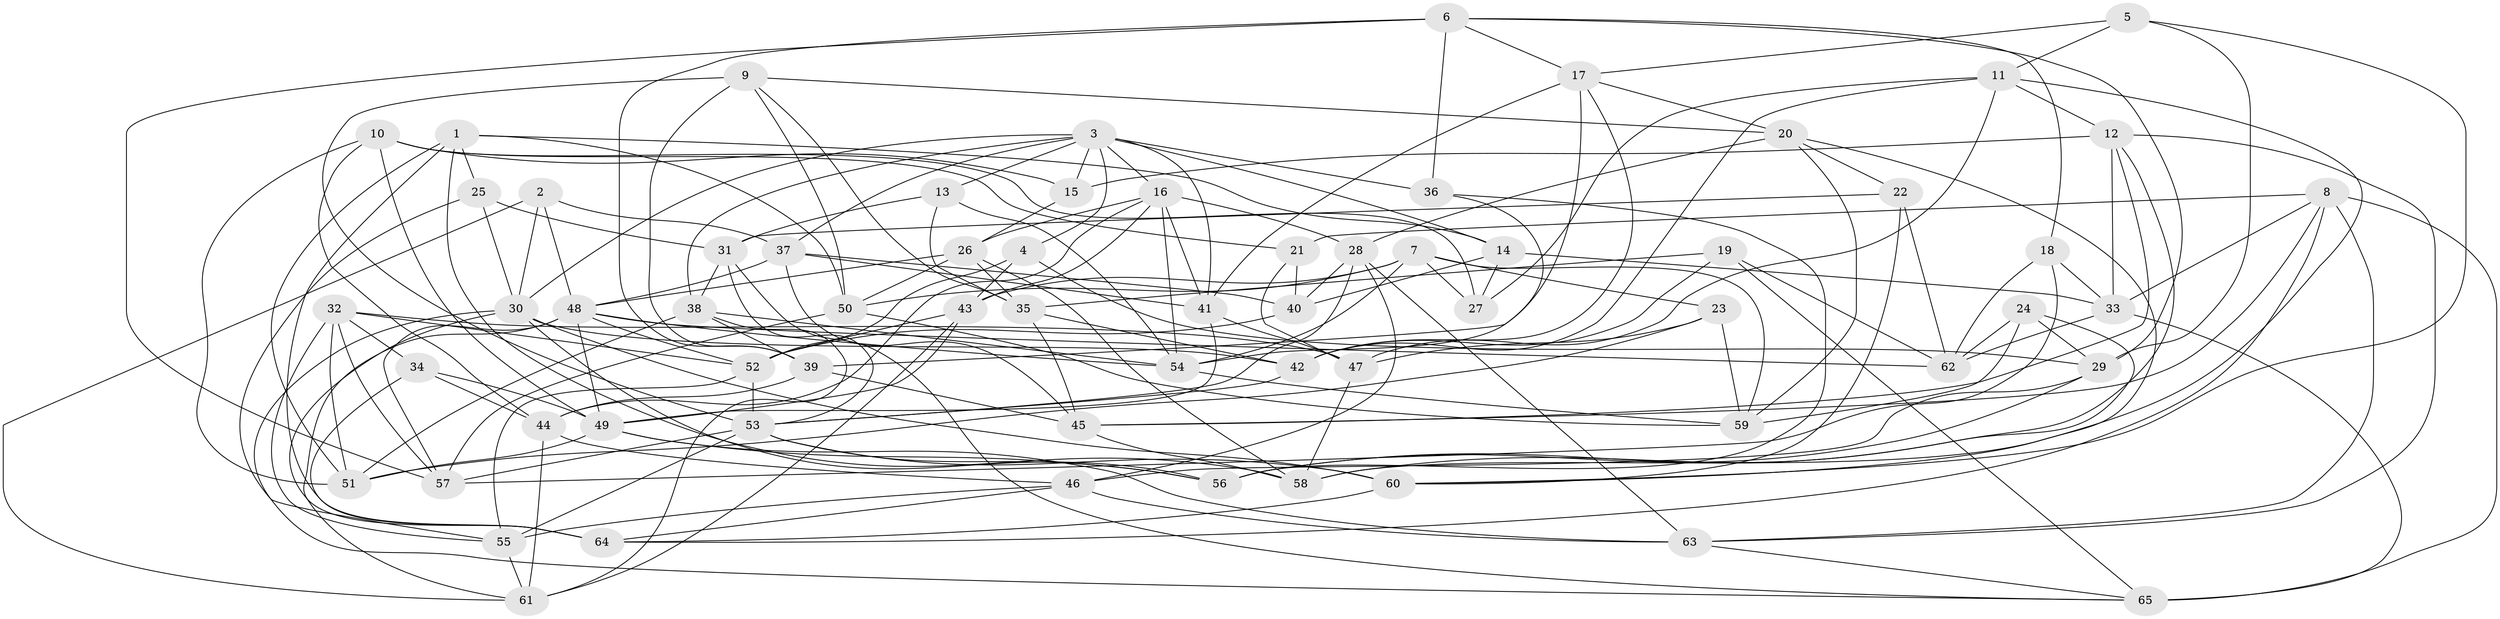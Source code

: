 // original degree distribution, {4: 1.0}
// Generated by graph-tools (version 1.1) at 2025/50/03/09/25 03:50:51]
// undirected, 65 vertices, 187 edges
graph export_dot {
graph [start="1"]
  node [color=gray90,style=filled];
  1;
  2;
  3;
  4;
  5;
  6;
  7;
  8;
  9;
  10;
  11;
  12;
  13;
  14;
  15;
  16;
  17;
  18;
  19;
  20;
  21;
  22;
  23;
  24;
  25;
  26;
  27;
  28;
  29;
  30;
  31;
  32;
  33;
  34;
  35;
  36;
  37;
  38;
  39;
  40;
  41;
  42;
  43;
  44;
  45;
  46;
  47;
  48;
  49;
  50;
  51;
  52;
  53;
  54;
  55;
  56;
  57;
  58;
  59;
  60;
  61;
  62;
  63;
  64;
  65;
  1 -- 14 [weight=1.0];
  1 -- 25 [weight=1.0];
  1 -- 50 [weight=1.0];
  1 -- 51 [weight=1.0];
  1 -- 58 [weight=1.0];
  1 -- 64 [weight=1.0];
  2 -- 30 [weight=1.0];
  2 -- 37 [weight=1.0];
  2 -- 48 [weight=1.0];
  2 -- 61 [weight=1.0];
  3 -- 4 [weight=1.0];
  3 -- 13 [weight=1.0];
  3 -- 14 [weight=1.0];
  3 -- 15 [weight=1.0];
  3 -- 16 [weight=1.0];
  3 -- 30 [weight=1.0];
  3 -- 36 [weight=1.0];
  3 -- 37 [weight=1.0];
  3 -- 38 [weight=1.0];
  3 -- 41 [weight=1.0];
  4 -- 29 [weight=1.0];
  4 -- 43 [weight=1.0];
  4 -- 52 [weight=1.0];
  5 -- 11 [weight=1.0];
  5 -- 17 [weight=1.0];
  5 -- 29 [weight=1.0];
  5 -- 60 [weight=1.0];
  6 -- 17 [weight=1.0];
  6 -- 18 [weight=1.0];
  6 -- 29 [weight=1.0];
  6 -- 36 [weight=1.0];
  6 -- 39 [weight=1.0];
  6 -- 57 [weight=1.0];
  7 -- 23 [weight=1.0];
  7 -- 27 [weight=1.0];
  7 -- 43 [weight=1.0];
  7 -- 50 [weight=1.0];
  7 -- 54 [weight=1.0];
  7 -- 59 [weight=1.0];
  8 -- 21 [weight=1.0];
  8 -- 33 [weight=1.0];
  8 -- 45 [weight=1.0];
  8 -- 63 [weight=1.0];
  8 -- 64 [weight=1.0];
  8 -- 65 [weight=1.0];
  9 -- 20 [weight=1.0];
  9 -- 35 [weight=1.0];
  9 -- 39 [weight=1.0];
  9 -- 50 [weight=1.0];
  9 -- 53 [weight=2.0];
  10 -- 15 [weight=1.0];
  10 -- 21 [weight=1.0];
  10 -- 27 [weight=1.0];
  10 -- 44 [weight=1.0];
  10 -- 49 [weight=1.0];
  10 -- 51 [weight=1.0];
  11 -- 12 [weight=1.0];
  11 -- 27 [weight=1.0];
  11 -- 42 [weight=1.0];
  11 -- 47 [weight=1.0];
  11 -- 58 [weight=1.0];
  12 -- 15 [weight=1.0];
  12 -- 33 [weight=1.0];
  12 -- 45 [weight=1.0];
  12 -- 56 [weight=1.0];
  12 -- 63 [weight=1.0];
  13 -- 31 [weight=1.0];
  13 -- 35 [weight=1.0];
  13 -- 54 [weight=1.0];
  14 -- 27 [weight=1.0];
  14 -- 33 [weight=1.0];
  14 -- 40 [weight=2.0];
  15 -- 26 [weight=1.0];
  16 -- 26 [weight=1.0];
  16 -- 28 [weight=1.0];
  16 -- 41 [weight=1.0];
  16 -- 43 [weight=1.0];
  16 -- 44 [weight=1.0];
  16 -- 54 [weight=2.0];
  17 -- 20 [weight=1.0];
  17 -- 39 [weight=1.0];
  17 -- 41 [weight=1.0];
  17 -- 42 [weight=1.0];
  18 -- 33 [weight=1.0];
  18 -- 57 [weight=1.0];
  18 -- 62 [weight=1.0];
  19 -- 35 [weight=1.0];
  19 -- 42 [weight=1.0];
  19 -- 62 [weight=1.0];
  19 -- 65 [weight=1.0];
  20 -- 22 [weight=1.0];
  20 -- 28 [weight=1.0];
  20 -- 59 [weight=1.0];
  20 -- 60 [weight=1.0];
  21 -- 40 [weight=1.0];
  21 -- 47 [weight=1.0];
  22 -- 31 [weight=1.0];
  22 -- 60 [weight=1.0];
  22 -- 62 [weight=1.0];
  23 -- 47 [weight=1.0];
  23 -- 51 [weight=1.0];
  23 -- 59 [weight=1.0];
  24 -- 29 [weight=1.0];
  24 -- 58 [weight=1.0];
  24 -- 59 [weight=1.0];
  24 -- 62 [weight=1.0];
  25 -- 30 [weight=1.0];
  25 -- 31 [weight=1.0];
  25 -- 55 [weight=1.0];
  26 -- 35 [weight=1.0];
  26 -- 48 [weight=1.0];
  26 -- 50 [weight=1.0];
  26 -- 58 [weight=1.0];
  28 -- 40 [weight=1.0];
  28 -- 46 [weight=1.0];
  28 -- 53 [weight=1.0];
  28 -- 63 [weight=1.0];
  29 -- 46 [weight=1.0];
  29 -- 56 [weight=1.0];
  30 -- 42 [weight=1.0];
  30 -- 56 [weight=1.0];
  30 -- 60 [weight=1.0];
  30 -- 64 [weight=1.0];
  30 -- 65 [weight=1.0];
  31 -- 38 [weight=1.0];
  31 -- 53 [weight=1.0];
  31 -- 65 [weight=1.0];
  32 -- 34 [weight=1.0];
  32 -- 47 [weight=1.0];
  32 -- 51 [weight=1.0];
  32 -- 52 [weight=1.0];
  32 -- 55 [weight=1.0];
  32 -- 57 [weight=1.0];
  33 -- 62 [weight=1.0];
  33 -- 65 [weight=1.0];
  34 -- 44 [weight=1.0];
  34 -- 49 [weight=1.0];
  34 -- 64 [weight=1.0];
  35 -- 42 [weight=1.0];
  35 -- 45 [weight=1.0];
  36 -- 54 [weight=1.0];
  36 -- 56 [weight=1.0];
  37 -- 40 [weight=1.0];
  37 -- 41 [weight=1.0];
  37 -- 45 [weight=1.0];
  37 -- 48 [weight=1.0];
  38 -- 39 [weight=1.0];
  38 -- 51 [weight=1.0];
  38 -- 54 [weight=1.0];
  38 -- 61 [weight=1.0];
  39 -- 44 [weight=1.0];
  39 -- 45 [weight=1.0];
  40 -- 52 [weight=1.0];
  41 -- 47 [weight=1.0];
  41 -- 49 [weight=1.0];
  42 -- 53 [weight=1.0];
  43 -- 49 [weight=1.0];
  43 -- 52 [weight=1.0];
  43 -- 61 [weight=1.0];
  44 -- 46 [weight=1.0];
  44 -- 61 [weight=1.0];
  45 -- 58 [weight=1.0];
  46 -- 55 [weight=1.0];
  46 -- 63 [weight=1.0];
  46 -- 64 [weight=1.0];
  47 -- 58 [weight=1.0];
  48 -- 49 [weight=1.0];
  48 -- 52 [weight=2.0];
  48 -- 54 [weight=1.0];
  48 -- 57 [weight=1.0];
  48 -- 61 [weight=1.0];
  48 -- 62 [weight=1.0];
  49 -- 51 [weight=1.0];
  49 -- 56 [weight=1.0];
  49 -- 63 [weight=1.0];
  50 -- 57 [weight=1.0];
  50 -- 59 [weight=1.0];
  52 -- 53 [weight=1.0];
  52 -- 55 [weight=1.0];
  53 -- 55 [weight=1.0];
  53 -- 56 [weight=1.0];
  53 -- 57 [weight=1.0];
  53 -- 60 [weight=1.0];
  54 -- 59 [weight=1.0];
  55 -- 61 [weight=1.0];
  60 -- 64 [weight=1.0];
  63 -- 65 [weight=1.0];
}
